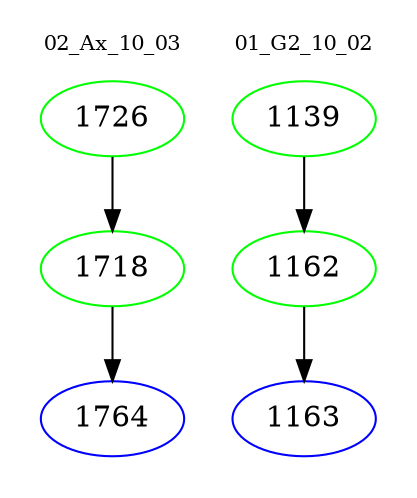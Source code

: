 digraph{
subgraph cluster_0 {
color = white
label = "02_Ax_10_03";
fontsize=10;
T0_1726 [label="1726", color="green"]
T0_1726 -> T0_1718 [color="black"]
T0_1718 [label="1718", color="green"]
T0_1718 -> T0_1764 [color="black"]
T0_1764 [label="1764", color="blue"]
}
subgraph cluster_1 {
color = white
label = "01_G2_10_02";
fontsize=10;
T1_1139 [label="1139", color="green"]
T1_1139 -> T1_1162 [color="black"]
T1_1162 [label="1162", color="green"]
T1_1162 -> T1_1163 [color="black"]
T1_1163 [label="1163", color="blue"]
}
}
